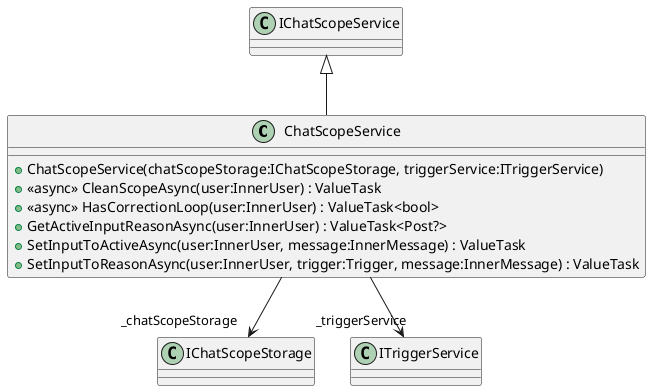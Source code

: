 @startuml
class ChatScopeService {
    + ChatScopeService(chatScopeStorage:IChatScopeStorage, triggerService:ITriggerService)
    + <<async>> CleanScopeAsync(user:InnerUser) : ValueTask
    + <<async>> HasCorrectionLoop(user:InnerUser) : ValueTask<bool>
    + GetActiveInputReasonAsync(user:InnerUser) : ValueTask<Post?>
    + SetInputToActiveAsync(user:InnerUser, message:InnerMessage) : ValueTask
    + SetInputToReasonAsync(user:InnerUser, trigger:Trigger, message:InnerMessage) : ValueTask
}
IChatScopeService <|-- ChatScopeService
ChatScopeService --> "_chatScopeStorage" IChatScopeStorage
ChatScopeService --> "_triggerService" ITriggerService
@enduml
